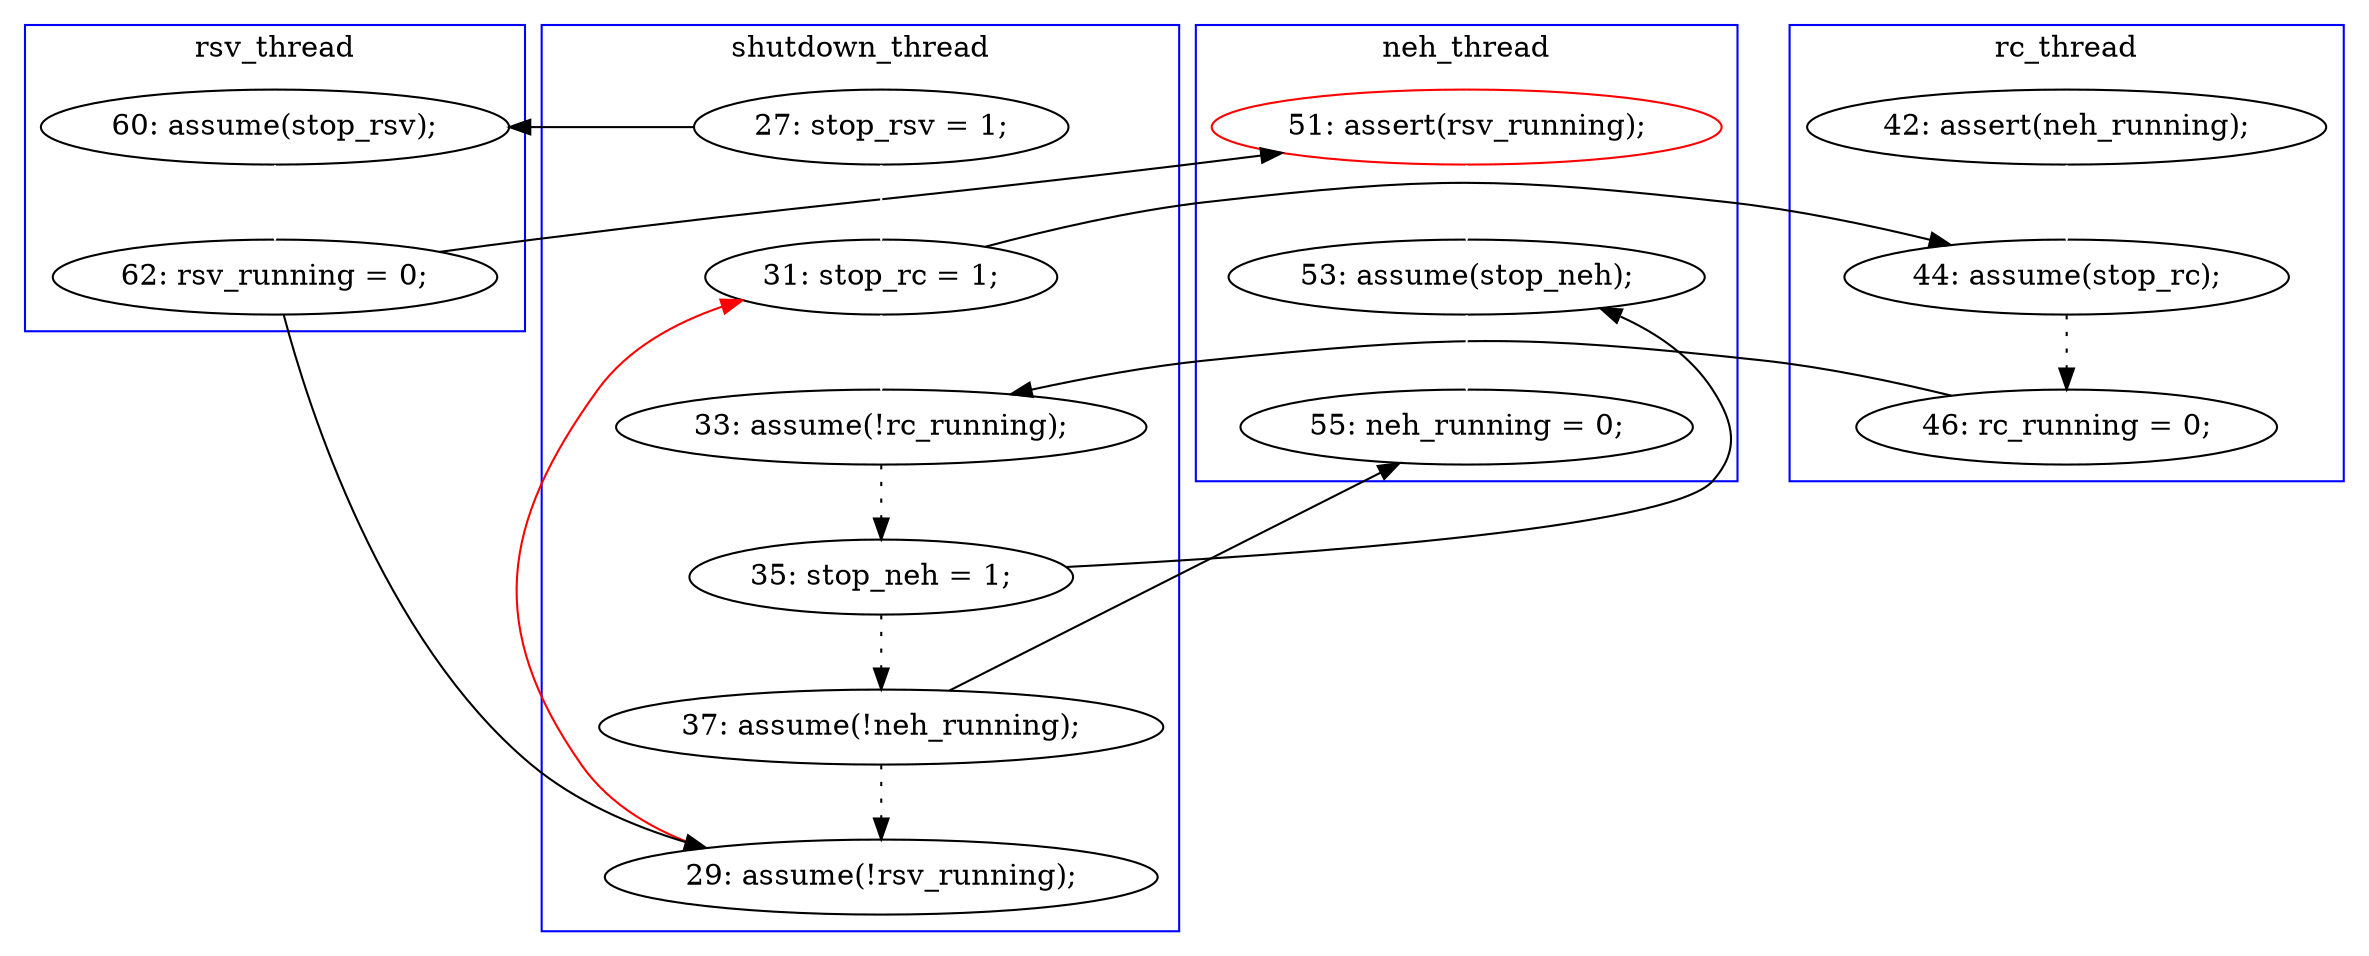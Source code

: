 digraph Counterexample {
	27 -> 28 [color = black, style = dotted]
	20 -> 21 [color = black, style = solid, constraint = false]
	18 -> 20 [color = black, style = dotted]
	21 -> 24 [color = black, style = dotted]
	25 -> 32 [color = white, style = solid]
	22 -> 23 [color = white, style = solid]
	27 -> 33 [color = black, style = solid, constraint = false]
	28 -> 16 [color = red, style = solid, constraint = false]
	11 -> 18 [color = white, style = solid]
	15 -> 16 [color = white, style = solid]
	32 -> 33 [color = white, style = solid]
	24 -> 27 [color = black, style = dotted]
	23 -> 25 [color = black, style = solid, constraint = false]
	16 -> 21 [color = white, style = solid]
	15 -> 22 [color = black, style = solid, constraint = false]
	24 -> 32 [color = black, style = solid, constraint = false]
	23 -> 28 [color = black, style = solid, constraint = false]
	16 -> 18 [color = black, style = solid, constraint = false]
	subgraph cluster4 {
		label = rsv_thread
		color = blue
		23  [label = "62: rsv_running = 0;"]
		22  [label = "60: assume(stop_rsv);"]
	}
	subgraph cluster3 {
		label = neh_thread
		color = blue
		25  [label = "51: assert(rsv_running);", color = red]
		33  [label = "55: neh_running = 0;"]
		32  [label = "53: assume(stop_neh);"]
	}
	subgraph cluster2 {
		label = rc_thread
		color = blue
		11  [label = "42: assert(neh_running);"]
		18  [label = "44: assume(stop_rc);"]
		20  [label = "46: rc_running = 0;"]
	}
	subgraph cluster1 {
		label = shutdown_thread
		color = blue
		27  [label = "37: assume(!neh_running);"]
		28  [label = "29: assume(!rsv_running);"]
		21  [label = "33: assume(!rc_running);"]
		24  [label = "35: stop_neh = 1;"]
		15  [label = "27: stop_rsv = 1;"]
		16  [label = "31: stop_rc = 1;"]
	}
}